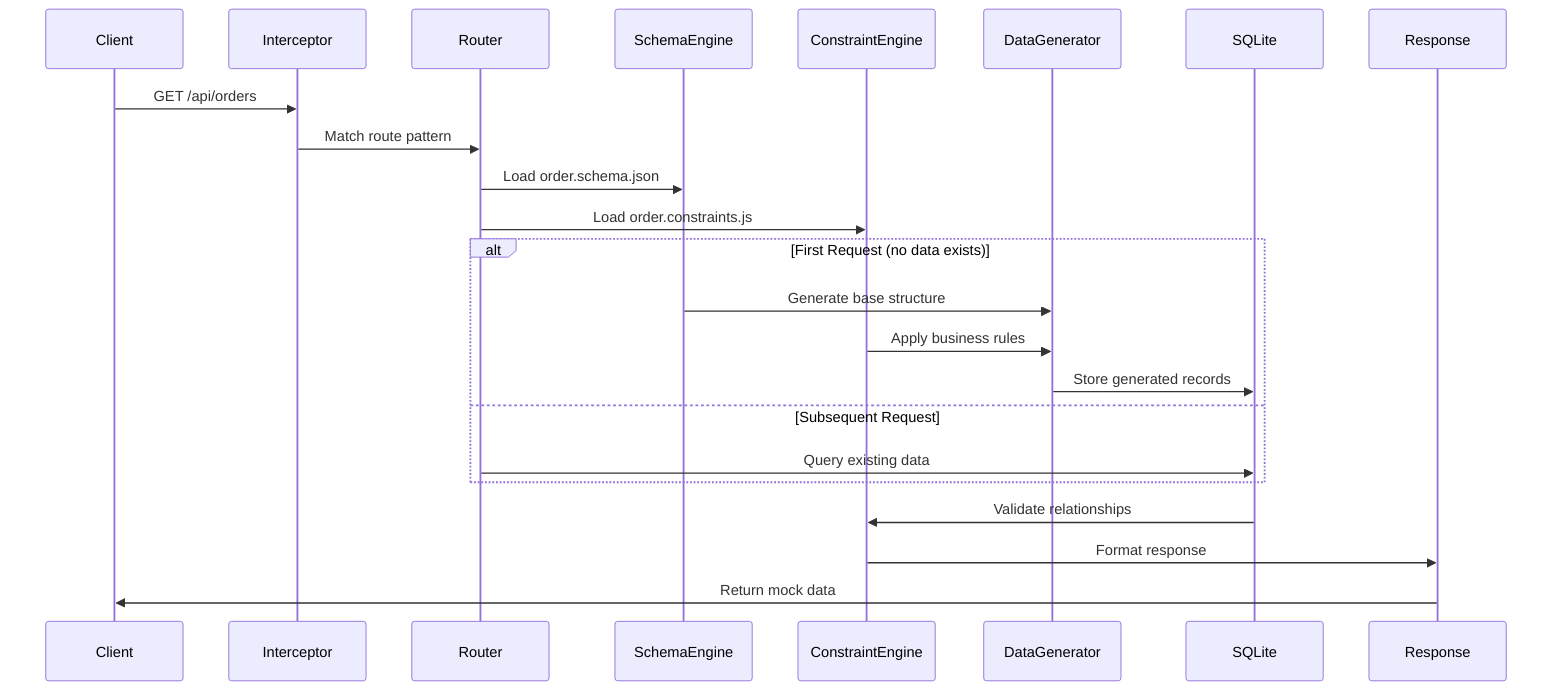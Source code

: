 sequenceDiagram
    participant Client
    participant Interceptor
    participant Router
    participant SchemaEngine
    participant ConstraintEngine
    participant DataGenerator
    participant SQLite
    participant Response
    
    Client->>Interceptor: GET /api/orders
    Interceptor->>Router: Match route pattern
    Router->>SchemaEngine: Load order.schema.json
    Router->>ConstraintEngine: Load order.constraints.js
    
    alt First Request (no data exists)
        SchemaEngine->>DataGenerator: Generate base structure
        ConstraintEngine->>DataGenerator: Apply business rules
        DataGenerator->>SQLite: Store generated records
    else Subsequent Request
        Router->>SQLite: Query existing data
    end
    
    SQLite->>ConstraintEngine: Validate relationships
    ConstraintEngine->>Response: Format response
    Response->>Client: Return mock data